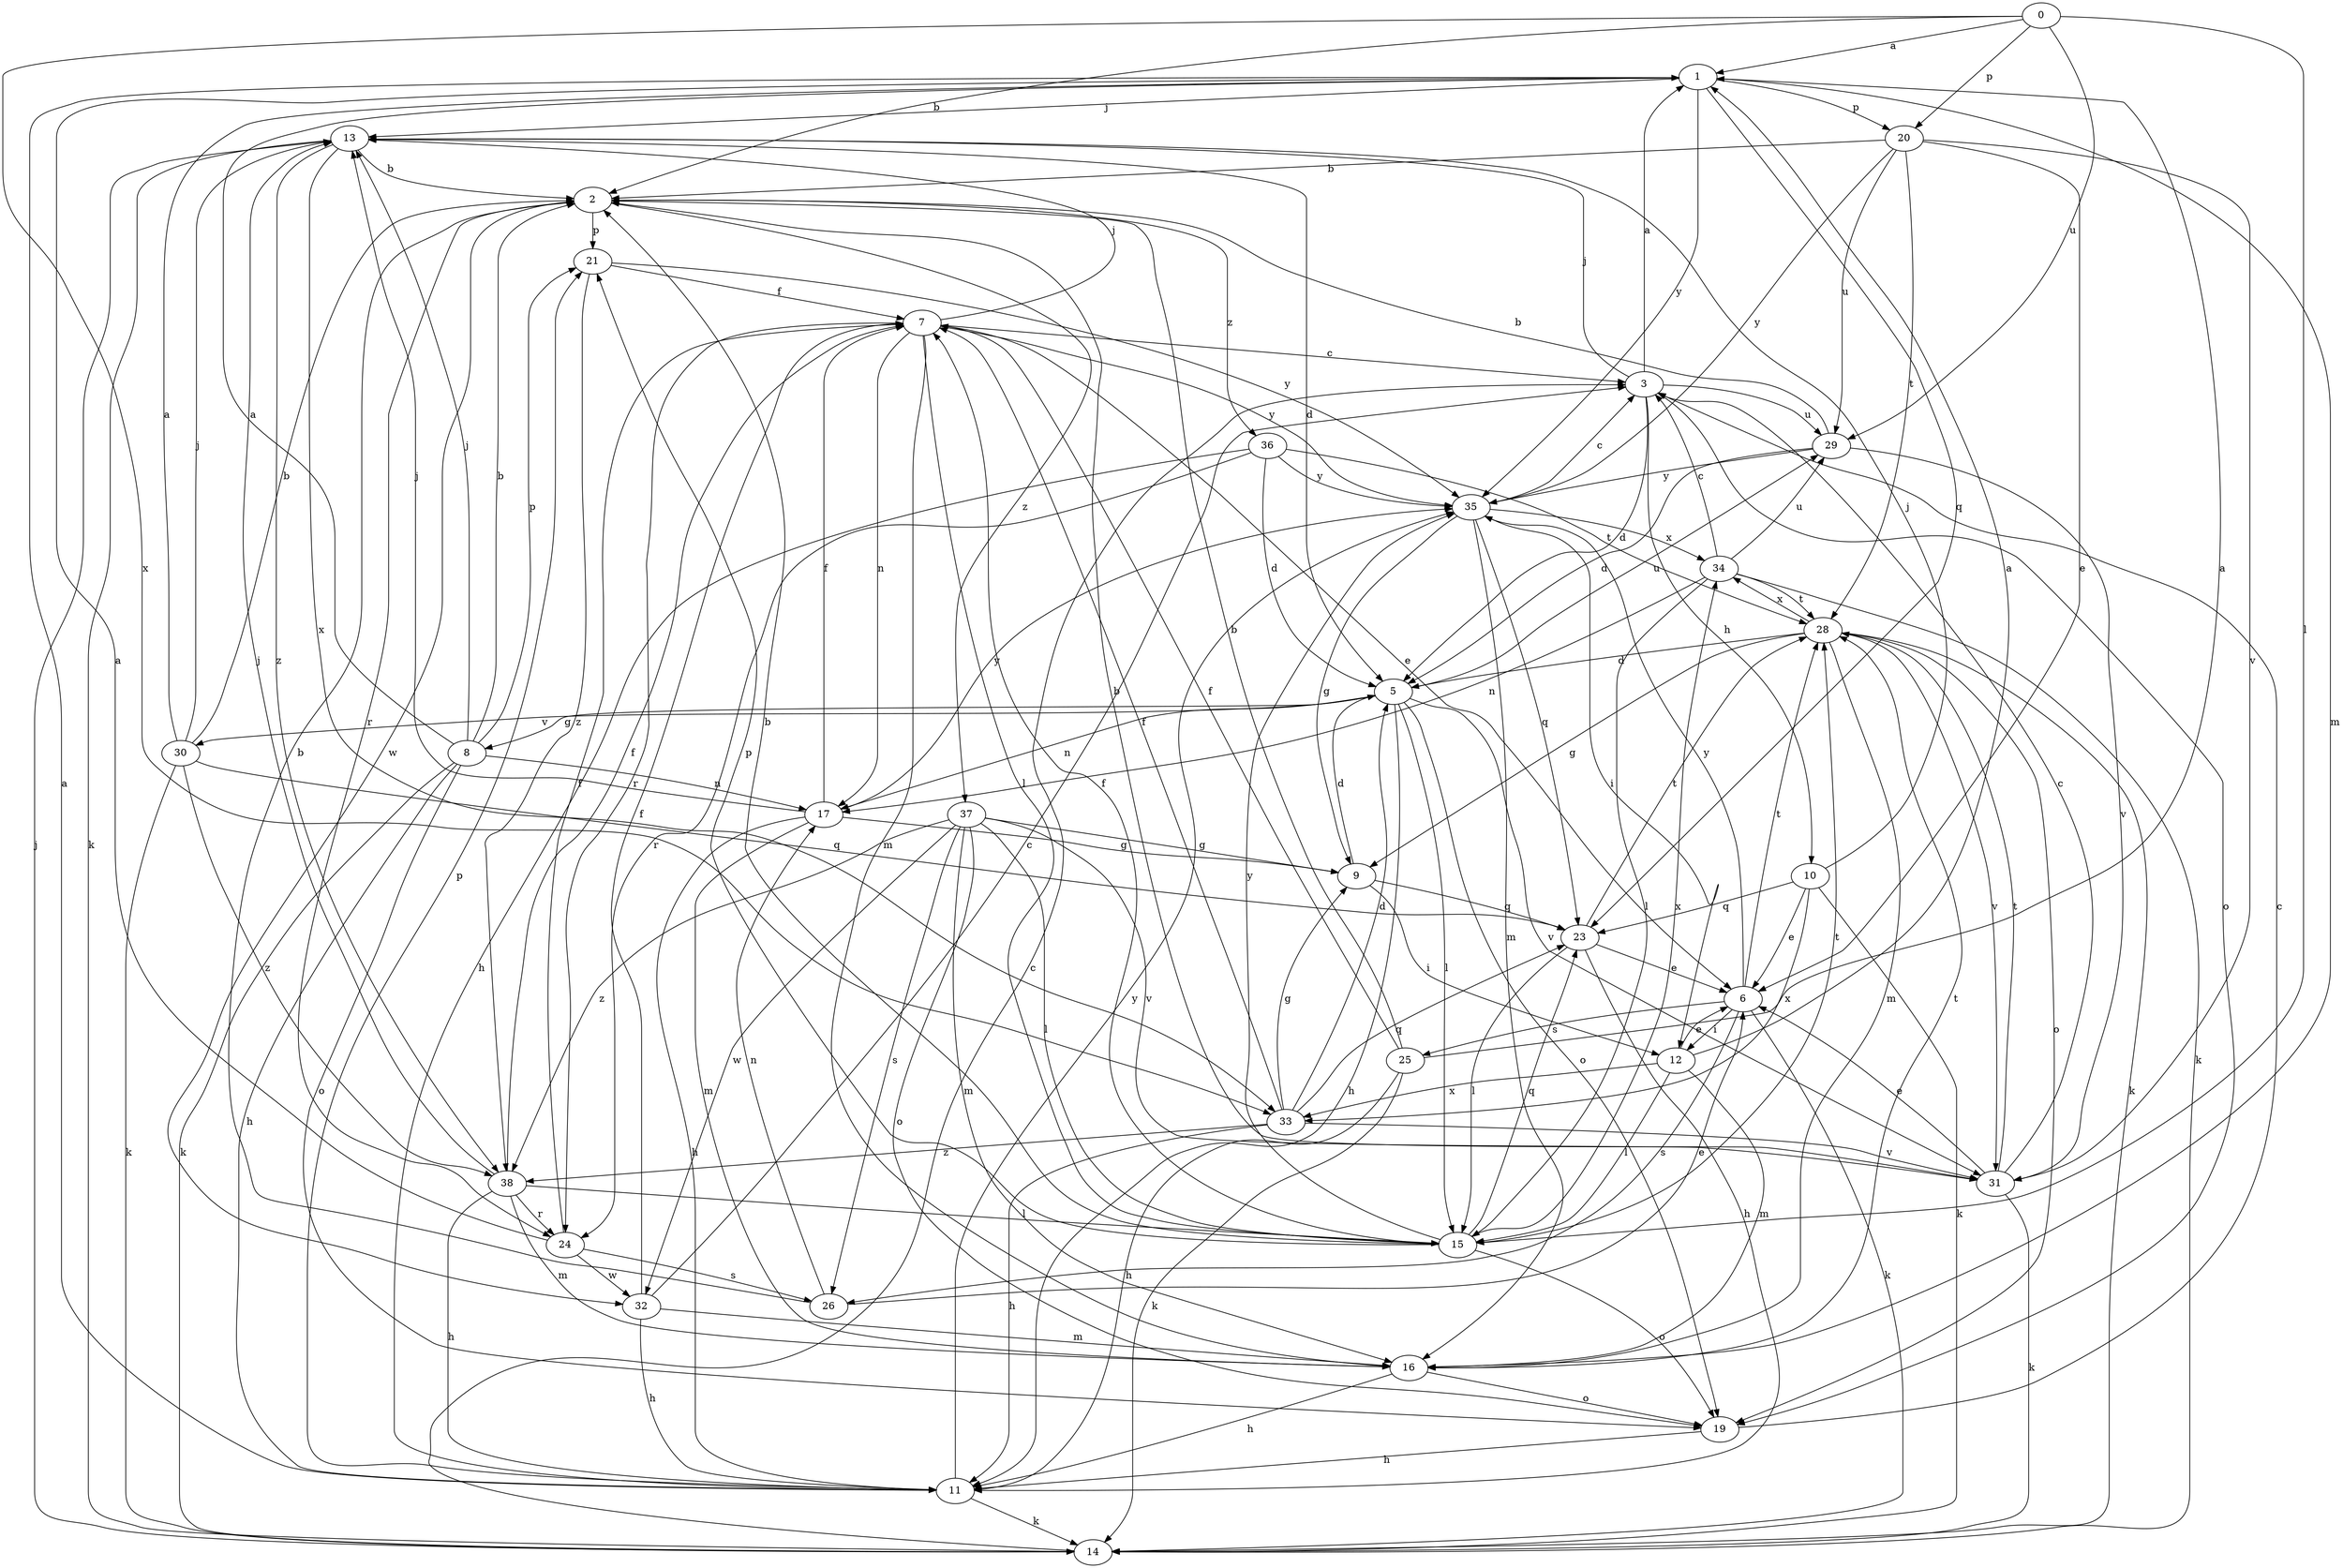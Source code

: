 strict digraph  {
0;
1;
2;
3;
5;
6;
7;
8;
9;
10;
11;
12;
13;
14;
15;
16;
17;
19;
20;
21;
23;
24;
25;
26;
28;
29;
30;
31;
32;
33;
34;
35;
36;
37;
38;
0 -> 1  [label=a];
0 -> 2  [label=b];
0 -> 15  [label=l];
0 -> 20  [label=p];
0 -> 29  [label=u];
0 -> 33  [label=x];
1 -> 13  [label=j];
1 -> 16  [label=m];
1 -> 20  [label=p];
1 -> 23  [label=q];
1 -> 35  [label=y];
2 -> 21  [label=p];
2 -> 24  [label=r];
2 -> 32  [label=w];
2 -> 36  [label=z];
2 -> 37  [label=z];
3 -> 1  [label=a];
3 -> 5  [label=d];
3 -> 10  [label=h];
3 -> 13  [label=j];
3 -> 19  [label=o];
3 -> 29  [label=u];
5 -> 8  [label=g];
5 -> 11  [label=h];
5 -> 15  [label=l];
5 -> 17  [label=n];
5 -> 19  [label=o];
5 -> 29  [label=u];
5 -> 30  [label=v];
5 -> 31  [label=v];
6 -> 12  [label=i];
6 -> 14  [label=k];
6 -> 25  [label=s];
6 -> 26  [label=s];
6 -> 28  [label=t];
6 -> 35  [label=y];
7 -> 3  [label=c];
7 -> 6  [label=e];
7 -> 13  [label=j];
7 -> 15  [label=l];
7 -> 16  [label=m];
7 -> 17  [label=n];
7 -> 24  [label=r];
7 -> 35  [label=y];
8 -> 1  [label=a];
8 -> 2  [label=b];
8 -> 11  [label=h];
8 -> 13  [label=j];
8 -> 14  [label=k];
8 -> 17  [label=n];
8 -> 19  [label=o];
8 -> 21  [label=p];
9 -> 5  [label=d];
9 -> 12  [label=i];
9 -> 23  [label=q];
10 -> 6  [label=e];
10 -> 13  [label=j];
10 -> 14  [label=k];
10 -> 23  [label=q];
10 -> 33  [label=x];
11 -> 1  [label=a];
11 -> 14  [label=k];
11 -> 21  [label=p];
11 -> 35  [label=y];
12 -> 1  [label=a];
12 -> 6  [label=e];
12 -> 15  [label=l];
12 -> 16  [label=m];
12 -> 33  [label=x];
13 -> 2  [label=b];
13 -> 5  [label=d];
13 -> 14  [label=k];
13 -> 33  [label=x];
13 -> 38  [label=z];
14 -> 3  [label=c];
14 -> 13  [label=j];
15 -> 2  [label=b];
15 -> 7  [label=f];
15 -> 19  [label=o];
15 -> 21  [label=p];
15 -> 23  [label=q];
15 -> 28  [label=t];
15 -> 34  [label=x];
15 -> 35  [label=y];
16 -> 11  [label=h];
16 -> 19  [label=o];
16 -> 28  [label=t];
17 -> 7  [label=f];
17 -> 9  [label=g];
17 -> 11  [label=h];
17 -> 13  [label=j];
17 -> 16  [label=m];
17 -> 35  [label=y];
19 -> 3  [label=c];
19 -> 11  [label=h];
20 -> 2  [label=b];
20 -> 6  [label=e];
20 -> 28  [label=t];
20 -> 29  [label=u];
20 -> 31  [label=v];
20 -> 35  [label=y];
21 -> 7  [label=f];
21 -> 35  [label=y];
21 -> 38  [label=z];
23 -> 6  [label=e];
23 -> 11  [label=h];
23 -> 15  [label=l];
23 -> 28  [label=t];
24 -> 1  [label=a];
24 -> 7  [label=f];
24 -> 26  [label=s];
24 -> 32  [label=w];
25 -> 1  [label=a];
25 -> 2  [label=b];
25 -> 7  [label=f];
25 -> 11  [label=h];
25 -> 14  [label=k];
26 -> 2  [label=b];
26 -> 6  [label=e];
26 -> 17  [label=n];
28 -> 5  [label=d];
28 -> 9  [label=g];
28 -> 14  [label=k];
28 -> 16  [label=m];
28 -> 19  [label=o];
28 -> 31  [label=v];
28 -> 34  [label=x];
29 -> 2  [label=b];
29 -> 5  [label=d];
29 -> 31  [label=v];
29 -> 35  [label=y];
30 -> 1  [label=a];
30 -> 2  [label=b];
30 -> 13  [label=j];
30 -> 14  [label=k];
30 -> 23  [label=q];
30 -> 38  [label=z];
31 -> 2  [label=b];
31 -> 3  [label=c];
31 -> 6  [label=e];
31 -> 14  [label=k];
31 -> 28  [label=t];
32 -> 3  [label=c];
32 -> 7  [label=f];
32 -> 11  [label=h];
32 -> 16  [label=m];
33 -> 5  [label=d];
33 -> 7  [label=f];
33 -> 9  [label=g];
33 -> 11  [label=h];
33 -> 23  [label=q];
33 -> 31  [label=v];
33 -> 38  [label=z];
34 -> 3  [label=c];
34 -> 14  [label=k];
34 -> 15  [label=l];
34 -> 17  [label=n];
34 -> 28  [label=t];
34 -> 29  [label=u];
35 -> 3  [label=c];
35 -> 9  [label=g];
35 -> 12  [label=i];
35 -> 16  [label=m];
35 -> 23  [label=q];
35 -> 34  [label=x];
36 -> 5  [label=d];
36 -> 11  [label=h];
36 -> 24  [label=r];
36 -> 28  [label=t];
36 -> 35  [label=y];
37 -> 9  [label=g];
37 -> 15  [label=l];
37 -> 16  [label=m];
37 -> 19  [label=o];
37 -> 26  [label=s];
37 -> 31  [label=v];
37 -> 32  [label=w];
37 -> 38  [label=z];
38 -> 7  [label=f];
38 -> 11  [label=h];
38 -> 13  [label=j];
38 -> 15  [label=l];
38 -> 16  [label=m];
38 -> 24  [label=r];
}

